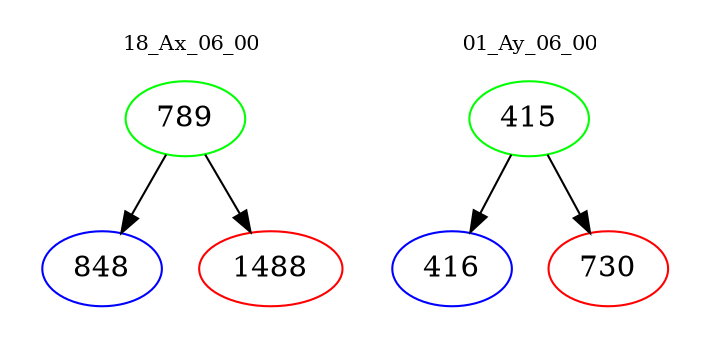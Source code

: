 digraph{
subgraph cluster_0 {
color = white
label = "18_Ax_06_00";
fontsize=10;
T0_789 [label="789", color="green"]
T0_789 -> T0_848 [color="black"]
T0_848 [label="848", color="blue"]
T0_789 -> T0_1488 [color="black"]
T0_1488 [label="1488", color="red"]
}
subgraph cluster_1 {
color = white
label = "01_Ay_06_00";
fontsize=10;
T1_415 [label="415", color="green"]
T1_415 -> T1_416 [color="black"]
T1_416 [label="416", color="blue"]
T1_415 -> T1_730 [color="black"]
T1_730 [label="730", color="red"]
}
}
